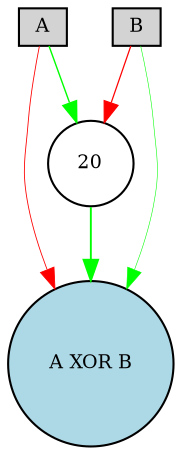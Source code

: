 digraph {
	node [fontsize=9 height=0.2 shape=circle width=0.2]
	A [fillcolor=lightgray shape=box style=filled]
	B [fillcolor=lightgray shape=box style=filled]
	"A XOR B" [fillcolor=lightblue style=filled]
	20 [fillcolor=white style=filled]
	A -> 20 [color=green penwidth=0.6698539058492748 style=solid]
	20 -> "A XOR B" [color=green penwidth=0.9009608155529552 style=solid]
	B -> 20 [color=red penwidth=0.5946380562998671 style=solid]
	A -> "A XOR B" [color=red penwidth=0.40531534805606273 style=solid]
	B -> "A XOR B" [color=green penwidth=0.2666440130096081 style=solid]
}
